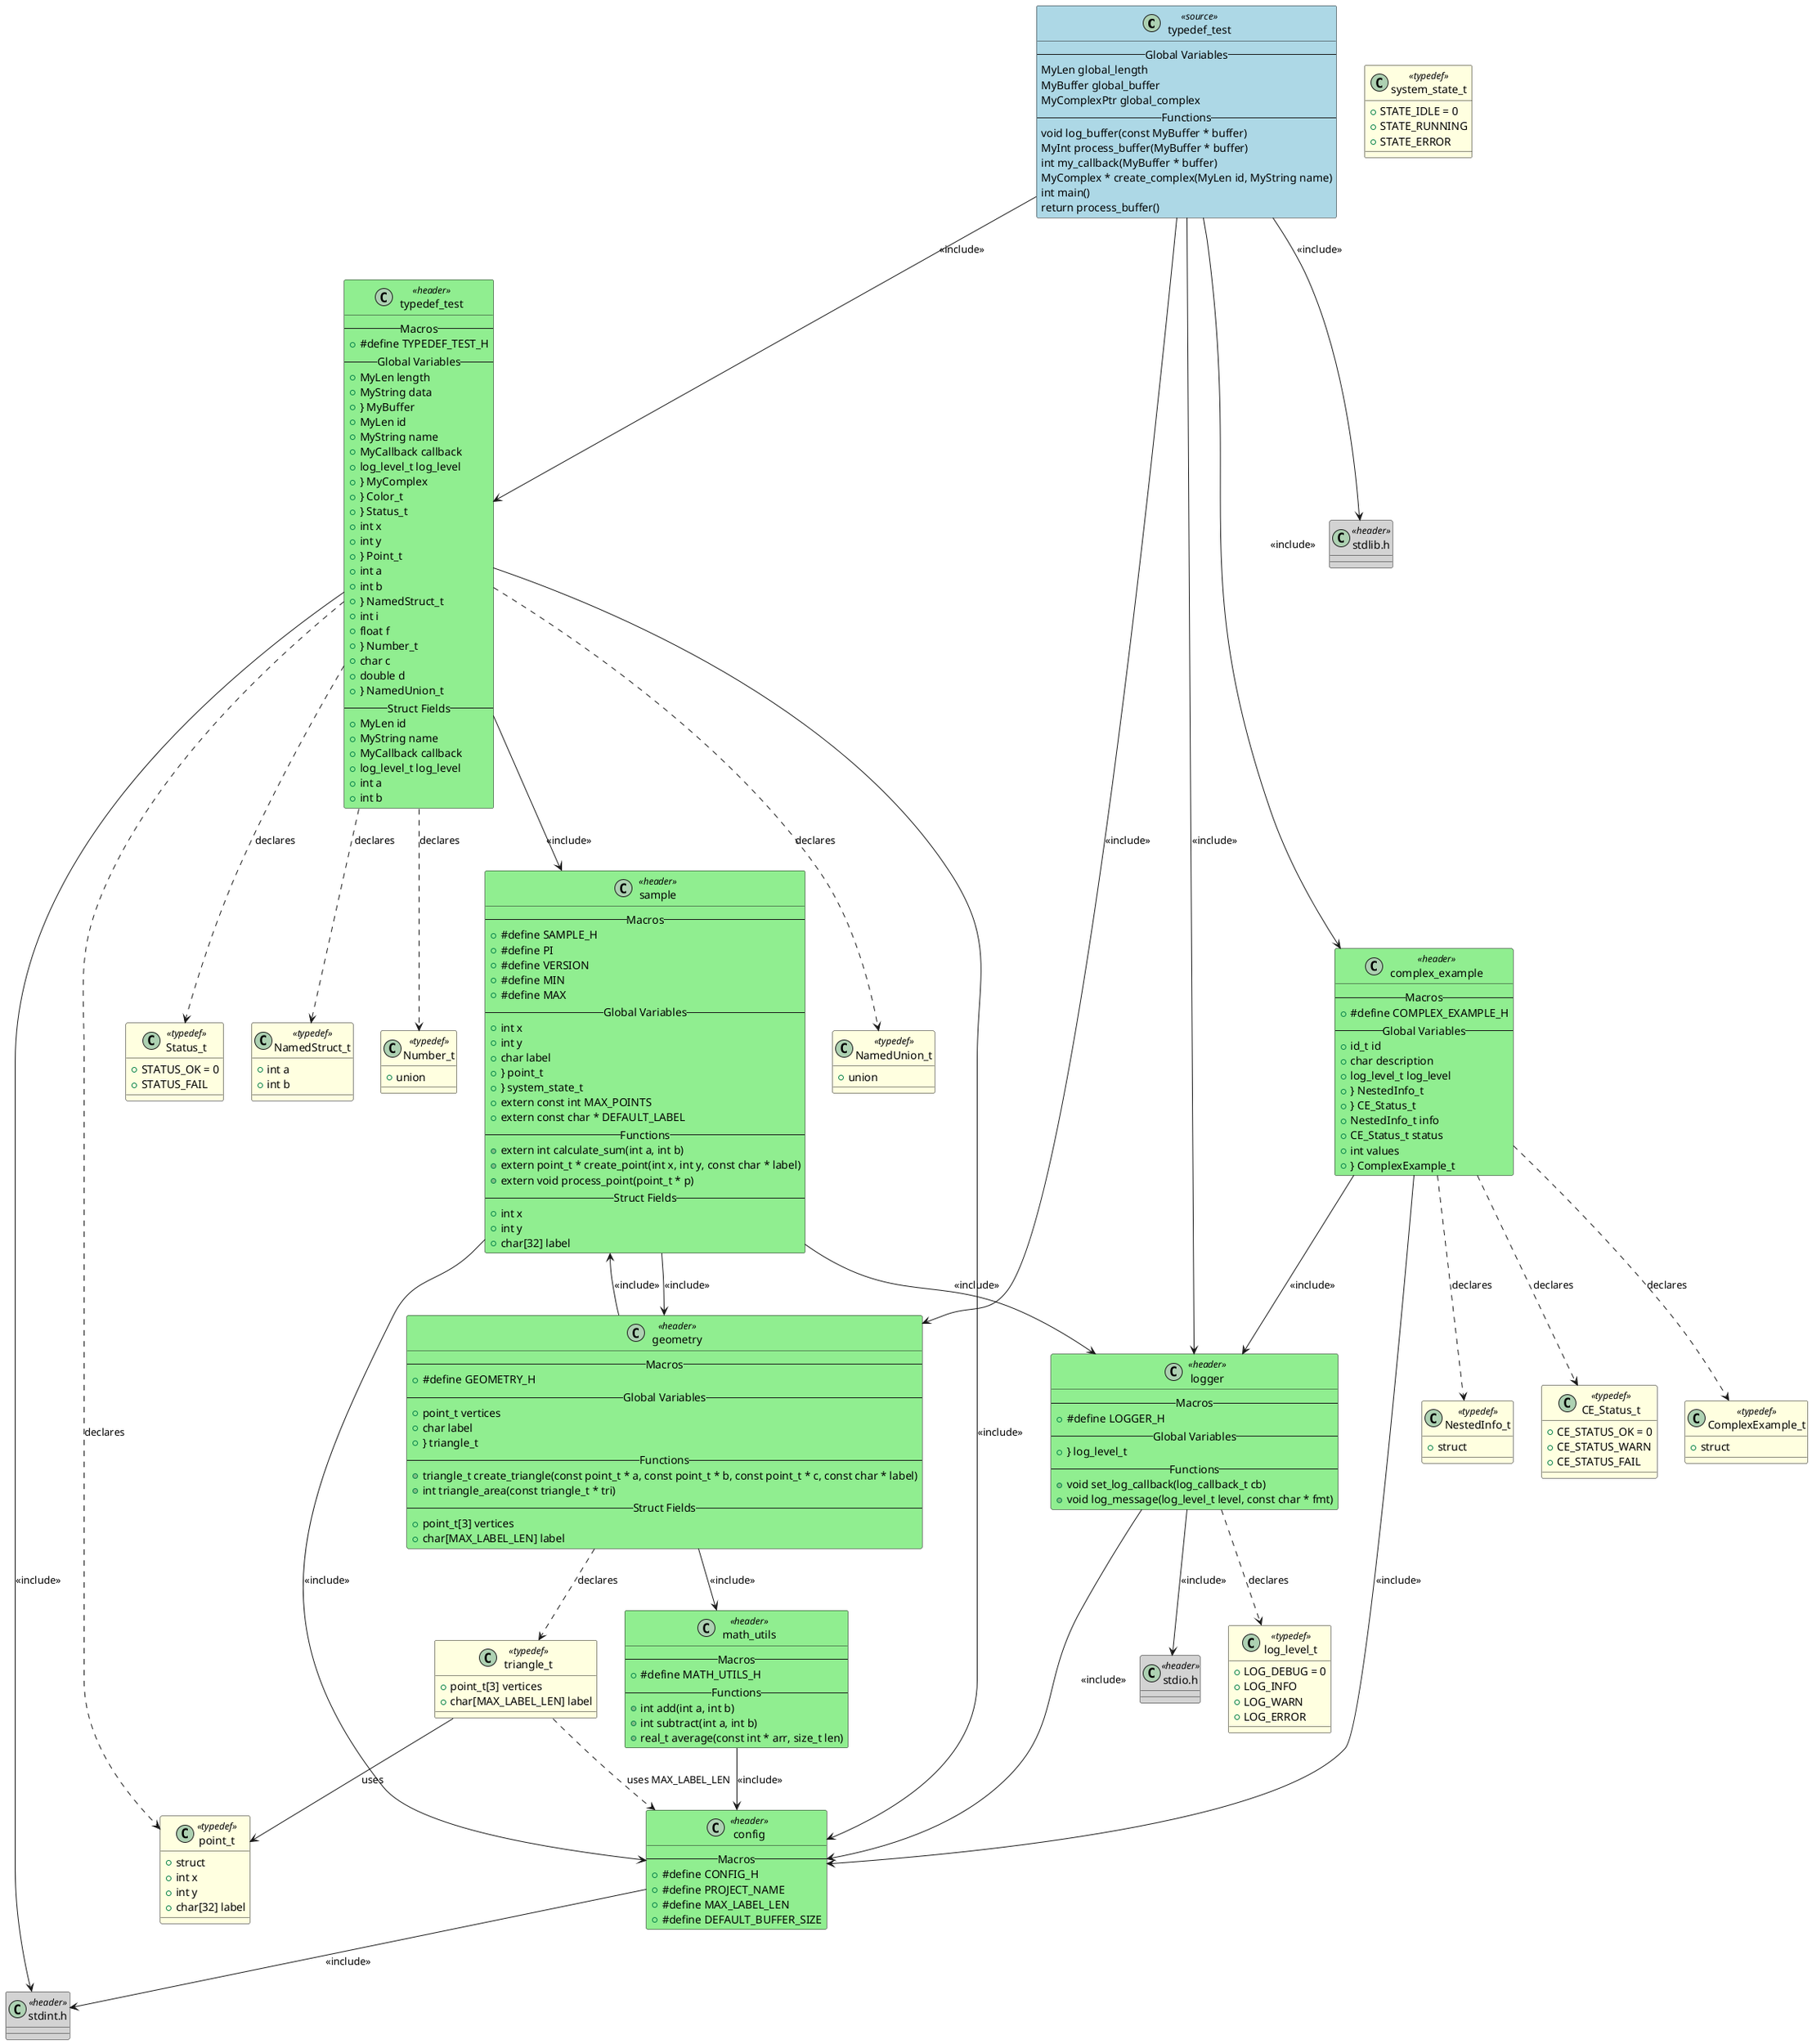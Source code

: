 @startuml typedef_test

class "typedef_test" as TYPEDEF_TEST <<source>> #LightBlue
{
    -- Global Variables --
    MyLen global_length
    MyBuffer global_buffer
    MyComplexPtr global_complex
    -- Functions --
    void log_buffer(const MyBuffer * buffer)
    MyInt process_buffer(MyBuffer * buffer)
    int my_callback(MyBuffer * buffer)
    MyComplex * create_complex(MyLen id, MyString name)
    int main()
    return process_buffer()
}

class "typedef_test" as HEADER_TYPEDEF_TEST <<header>> #LightGreen
{
    -- Macros --
    + #define TYPEDEF_TEST_H
    -- Global Variables --
    + MyLen length
    + MyString data
    + } MyBuffer
    + MyLen id
    + MyString name
    + MyCallback callback
    + log_level_t log_level
    + } MyComplex
    + } Color_t
    + } Status_t
    + int x
    + int y
    + } Point_t
    + int a
    + int b
    + } NamedStruct_t
    + int i
    + float f
    + } Number_t
    + char c
    + double d
    + } NamedUnion_t
    -- Struct Fields --
    + MyLen id
    + MyString name
    + MyCallback callback
    + log_level_t log_level
    + int a
    + int b
}

class "complex_example" as HEADER_COMPLEX_EXAMPLE <<header>> #LightGreen
{
    -- Macros --
    + #define COMPLEX_EXAMPLE_H
    -- Global Variables --
    + id_t id
    + char description
    + log_level_t log_level
    + } NestedInfo_t
    + } CE_Status_t
    + NestedInfo_t info
    + CE_Status_t status
    + int values
    + } ComplexExample_t
}

class "geometry" as HEADER_GEOMETRY <<header>> #LightGreen
{
    -- Macros --
    + #define GEOMETRY_H
    -- Global Variables --
    + point_t vertices
    + char label
    + } triangle_t
    -- Functions --
    + triangle_t create_triangle(const point_t * a, const point_t * b, const point_t * c, const char * label)
    + int triangle_area(const triangle_t * tri)
    -- Struct Fields --
    + point_t[3] vertices
    + char[MAX_LABEL_LEN] label
}

class "logger" as HEADER_LOGGER <<header>> #LightGreen
{
    -- Macros --
    + #define LOGGER_H
    -- Global Variables --
    + } log_level_t
    -- Functions --
    + void set_log_callback(log_callback_t cb)
    + void log_message(log_level_t level, const char * fmt)
}

class "stdlib.h" as HEADER_STDLIB_H <<header>> #LightGray
{
}

class "sample" as HEADER_SAMPLE <<header>> #LightGreen
{
    -- Macros --
    + #define SAMPLE_H
    + #define PI
    + #define VERSION
    + #define MIN
    + #define MAX
    -- Global Variables --
    + int x
    + int y
    + char label
    + } point_t
    + } system_state_t
    + extern const int MAX_POINTS
    + extern const char * DEFAULT_LABEL
    -- Functions --
    + extern int calculate_sum(int a, int b)
    + extern point_t * create_point(int x, int y, const char * label)
    + extern void process_point(point_t * p)
    -- Struct Fields --
    + int x
    + int y
    + char[32] label
}

class "config" as HEADER_CONFIG <<header>> #LightGreen
{
    -- Macros --
    + #define CONFIG_H
    + #define PROJECT_NAME
    + #define MAX_LABEL_LEN
    + #define DEFAULT_BUFFER_SIZE
}

class "stdint.h" as HEADER_STDINT_H <<header>> #LightGray
{
}

class "math_utils" as HEADER_MATH_UTILS <<header>> #LightGreen
{
    -- Macros --
    + #define MATH_UTILS_H
    -- Functions --
    + int add(int a, int b)
    + int subtract(int a, int b)
    + real_t average(const int * arr, size_t len)
}

class "stdio.h" as HEADER_STDIO_H <<header>> #LightGray
{
}

class "Status_t" as TYPEDEF_STATUS_T <<typedef>> #LightYellow
{
    + STATUS_OK = 0
    + STATUS_FAIL
}

class "Point_t" as TYPEDEF_POINT_T <<typedef>> #LightYellow
{
    + struct
}

class "NamedStruct_t" as TYPEDEF_NAMEDSTRUCT_T <<typedef>> #LightYellow
{
    + int a
    + int b
}

class "Number_t" as TYPEDEF_NUMBER_T <<typedef>> #LightYellow
{
    + union
}

class "NamedUnion_t" as TYPEDEF_NAMEDUNION_T <<typedef>> #LightYellow
{
    + union
}

class "point_t" as TYPEDEF_POINT_T <<typedef>> #LightYellow
{
    + int x
    + int y
    + char[32] label
}

class "system_state_t" as TYPEDEF_SYSTEM_STATE_T <<typedef>> #LightYellow
{
    + STATE_IDLE = 0
    + STATE_RUNNING
    + STATE_ERROR
}

class "triangle_t" as TYPEDEF_TRIANGLE_T <<typedef>> #LightYellow
{
    + point_t[3] vertices
    + char[MAX_LABEL_LEN] label
}

class "log_level_t" as TYPEDEF_LOG_LEVEL_T <<typedef>> #LightYellow
{
    + LOG_DEBUG = 0
    + LOG_INFO
    + LOG_WARN
    + LOG_ERROR
}

class "NestedInfo_t" as TYPEDEF_NESTEDINFO_T <<typedef>> #LightYellow
{
    + struct
}

class "CE_Status_t" as TYPEDEF_CE_STATUS_T <<typedef>> #LightYellow
{
    + CE_STATUS_OK = 0
    + CE_STATUS_WARN
    + CE_STATUS_FAIL
}

class "ComplexExample_t" as TYPEDEF_COMPLEXEXAMPLE_T <<typedef>> #LightYellow
{
    + struct
}

TYPEDEF_TEST --> HEADER_TYPEDEF_TEST : <<include>>
TYPEDEF_TEST --> HEADER_COMPLEX_EXAMPLE : <<include>>
TYPEDEF_TEST --> HEADER_GEOMETRY : <<include>>
TYPEDEF_TEST --> HEADER_LOGGER : <<include>>
TYPEDEF_TEST --> HEADER_STDLIB_H : <<include>>
HEADER_TYPEDEF_TEST --> HEADER_STDINT_H : <<include>>
HEADER_TYPEDEF_TEST --> HEADER_SAMPLE : <<include>>
HEADER_TYPEDEF_TEST --> HEADER_CONFIG : <<include>>
HEADER_COMPLEX_EXAMPLE --> HEADER_CONFIG : <<include>>
HEADER_COMPLEX_EXAMPLE --> HEADER_LOGGER : <<include>>
HEADER_GEOMETRY --> HEADER_SAMPLE : <<include>>
HEADER_GEOMETRY --> HEADER_MATH_UTILS : <<include>>
HEADER_LOGGER --> HEADER_STDIO_H : <<include>>
HEADER_LOGGER --> HEADER_CONFIG : <<include>>
HEADER_CONFIG --> HEADER_STDINT_H : <<include>>
HEADER_MATH_UTILS --> HEADER_CONFIG : <<include>>
HEADER_SAMPLE --> HEADER_CONFIG : <<include>>
HEADER_SAMPLE --> HEADER_GEOMETRY : <<include>>
HEADER_SAMPLE --> HEADER_LOGGER : <<include>>
HEADER_TYPEDEF_TEST ..> TYPEDEF_STATUS_T : declares
HEADER_TYPEDEF_TEST ..> TYPEDEF_POINT_T : declares
HEADER_TYPEDEF_TEST ..> TYPEDEF_NAMEDSTRUCT_T : declares
HEADER_TYPEDEF_TEST ..> TYPEDEF_NUMBER_T : declares
HEADER_TYPEDEF_TEST ..> TYPEDEF_NAMEDUNION_T : declares
HEADER_COMPLEX_EXAMPLE ..> TYPEDEF_NESTEDINFO_T : declares
HEADER_COMPLEX_EXAMPLE ..> TYPEDEF_CE_STATUS_T : declares
HEADER_COMPLEX_EXAMPLE ..> TYPEDEF_COMPLEXEXAMPLE_T : declares
HEADER_GEOMETRY ..> TYPEDEF_TRIANGLE_T : declares
TYPEDEF_TRIANGLE_T --> TYPEDEF_POINT_T : uses
HEADER_LOGGER ..> TYPEDEF_LOG_LEVEL_T : declares
TYPEDEF_TRIANGLE_T ..> HEADER_CONFIG : uses MAX_LABEL_LEN

@enduml